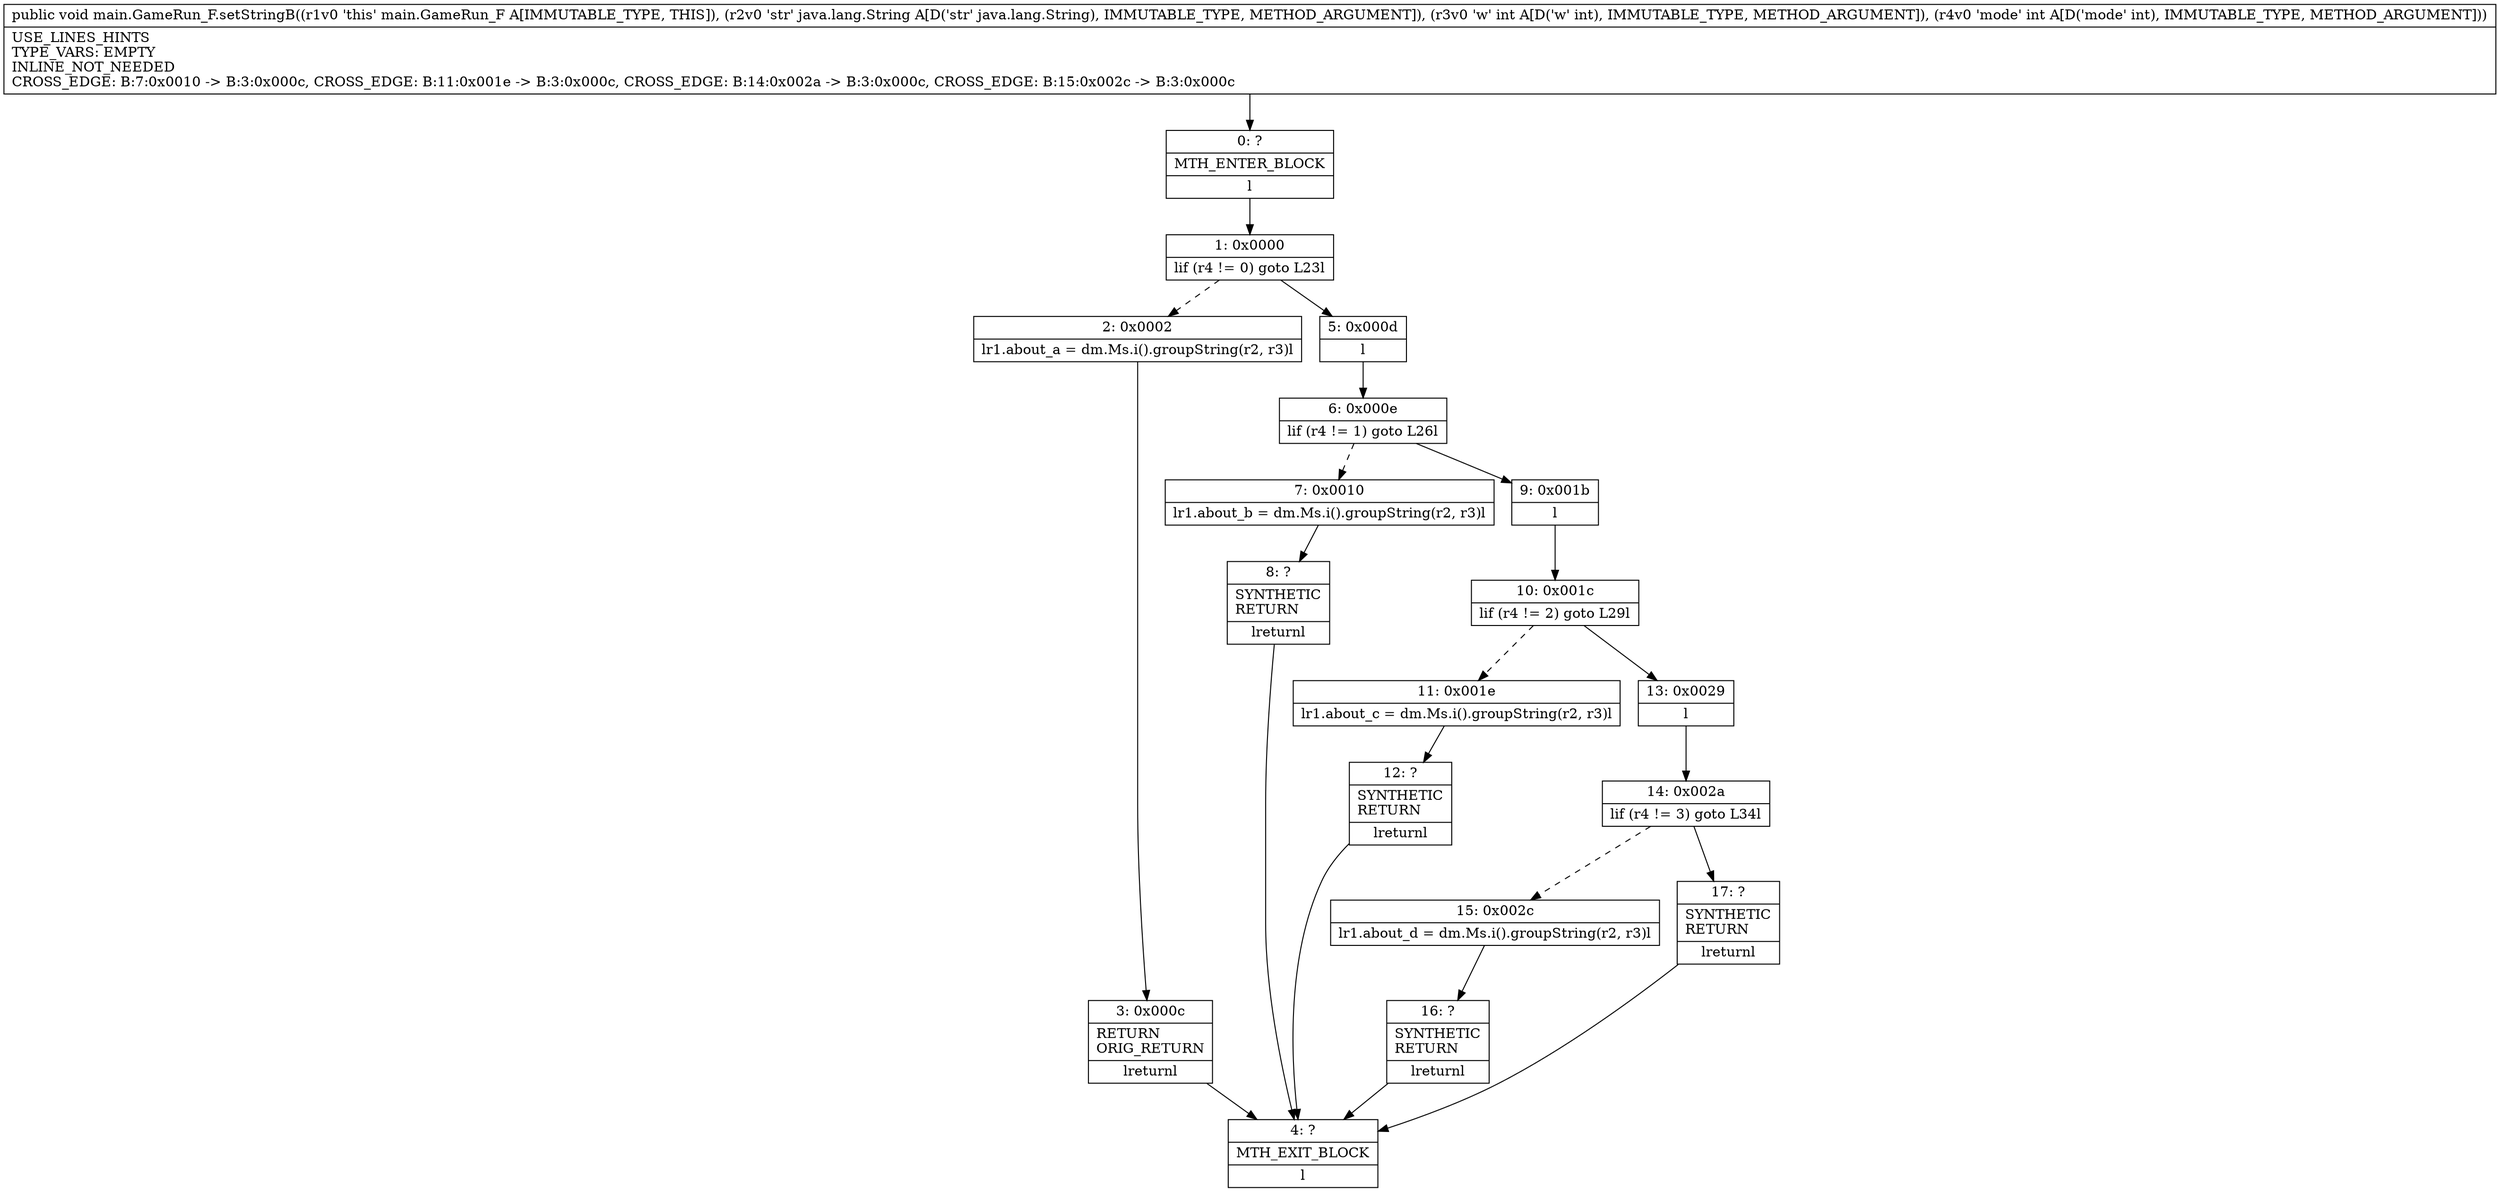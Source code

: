 digraph "CFG formain.GameRun_F.setStringB(Ljava\/lang\/String;II)V" {
Node_0 [shape=record,label="{0\:\ ?|MTH_ENTER_BLOCK\l|l}"];
Node_1 [shape=record,label="{1\:\ 0x0000|lif (r4 != 0) goto L23l}"];
Node_2 [shape=record,label="{2\:\ 0x0002|lr1.about_a = dm.Ms.i().groupString(r2, r3)l}"];
Node_3 [shape=record,label="{3\:\ 0x000c|RETURN\lORIG_RETURN\l|lreturnl}"];
Node_4 [shape=record,label="{4\:\ ?|MTH_EXIT_BLOCK\l|l}"];
Node_5 [shape=record,label="{5\:\ 0x000d|l}"];
Node_6 [shape=record,label="{6\:\ 0x000e|lif (r4 != 1) goto L26l}"];
Node_7 [shape=record,label="{7\:\ 0x0010|lr1.about_b = dm.Ms.i().groupString(r2, r3)l}"];
Node_8 [shape=record,label="{8\:\ ?|SYNTHETIC\lRETURN\l|lreturnl}"];
Node_9 [shape=record,label="{9\:\ 0x001b|l}"];
Node_10 [shape=record,label="{10\:\ 0x001c|lif (r4 != 2) goto L29l}"];
Node_11 [shape=record,label="{11\:\ 0x001e|lr1.about_c = dm.Ms.i().groupString(r2, r3)l}"];
Node_12 [shape=record,label="{12\:\ ?|SYNTHETIC\lRETURN\l|lreturnl}"];
Node_13 [shape=record,label="{13\:\ 0x0029|l}"];
Node_14 [shape=record,label="{14\:\ 0x002a|lif (r4 != 3) goto L34l}"];
Node_15 [shape=record,label="{15\:\ 0x002c|lr1.about_d = dm.Ms.i().groupString(r2, r3)l}"];
Node_16 [shape=record,label="{16\:\ ?|SYNTHETIC\lRETURN\l|lreturnl}"];
Node_17 [shape=record,label="{17\:\ ?|SYNTHETIC\lRETURN\l|lreturnl}"];
MethodNode[shape=record,label="{public void main.GameRun_F.setStringB((r1v0 'this' main.GameRun_F A[IMMUTABLE_TYPE, THIS]), (r2v0 'str' java.lang.String A[D('str' java.lang.String), IMMUTABLE_TYPE, METHOD_ARGUMENT]), (r3v0 'w' int A[D('w' int), IMMUTABLE_TYPE, METHOD_ARGUMENT]), (r4v0 'mode' int A[D('mode' int), IMMUTABLE_TYPE, METHOD_ARGUMENT]))  | USE_LINES_HINTS\lTYPE_VARS: EMPTY\lINLINE_NOT_NEEDED\lCROSS_EDGE: B:7:0x0010 \-\> B:3:0x000c, CROSS_EDGE: B:11:0x001e \-\> B:3:0x000c, CROSS_EDGE: B:14:0x002a \-\> B:3:0x000c, CROSS_EDGE: B:15:0x002c \-\> B:3:0x000c\l}"];
MethodNode -> Node_0;
Node_0 -> Node_1;
Node_1 -> Node_2[style=dashed];
Node_1 -> Node_5;
Node_2 -> Node_3;
Node_3 -> Node_4;
Node_5 -> Node_6;
Node_6 -> Node_7[style=dashed];
Node_6 -> Node_9;
Node_7 -> Node_8;
Node_8 -> Node_4;
Node_9 -> Node_10;
Node_10 -> Node_11[style=dashed];
Node_10 -> Node_13;
Node_11 -> Node_12;
Node_12 -> Node_4;
Node_13 -> Node_14;
Node_14 -> Node_15[style=dashed];
Node_14 -> Node_17;
Node_15 -> Node_16;
Node_16 -> Node_4;
Node_17 -> Node_4;
}

